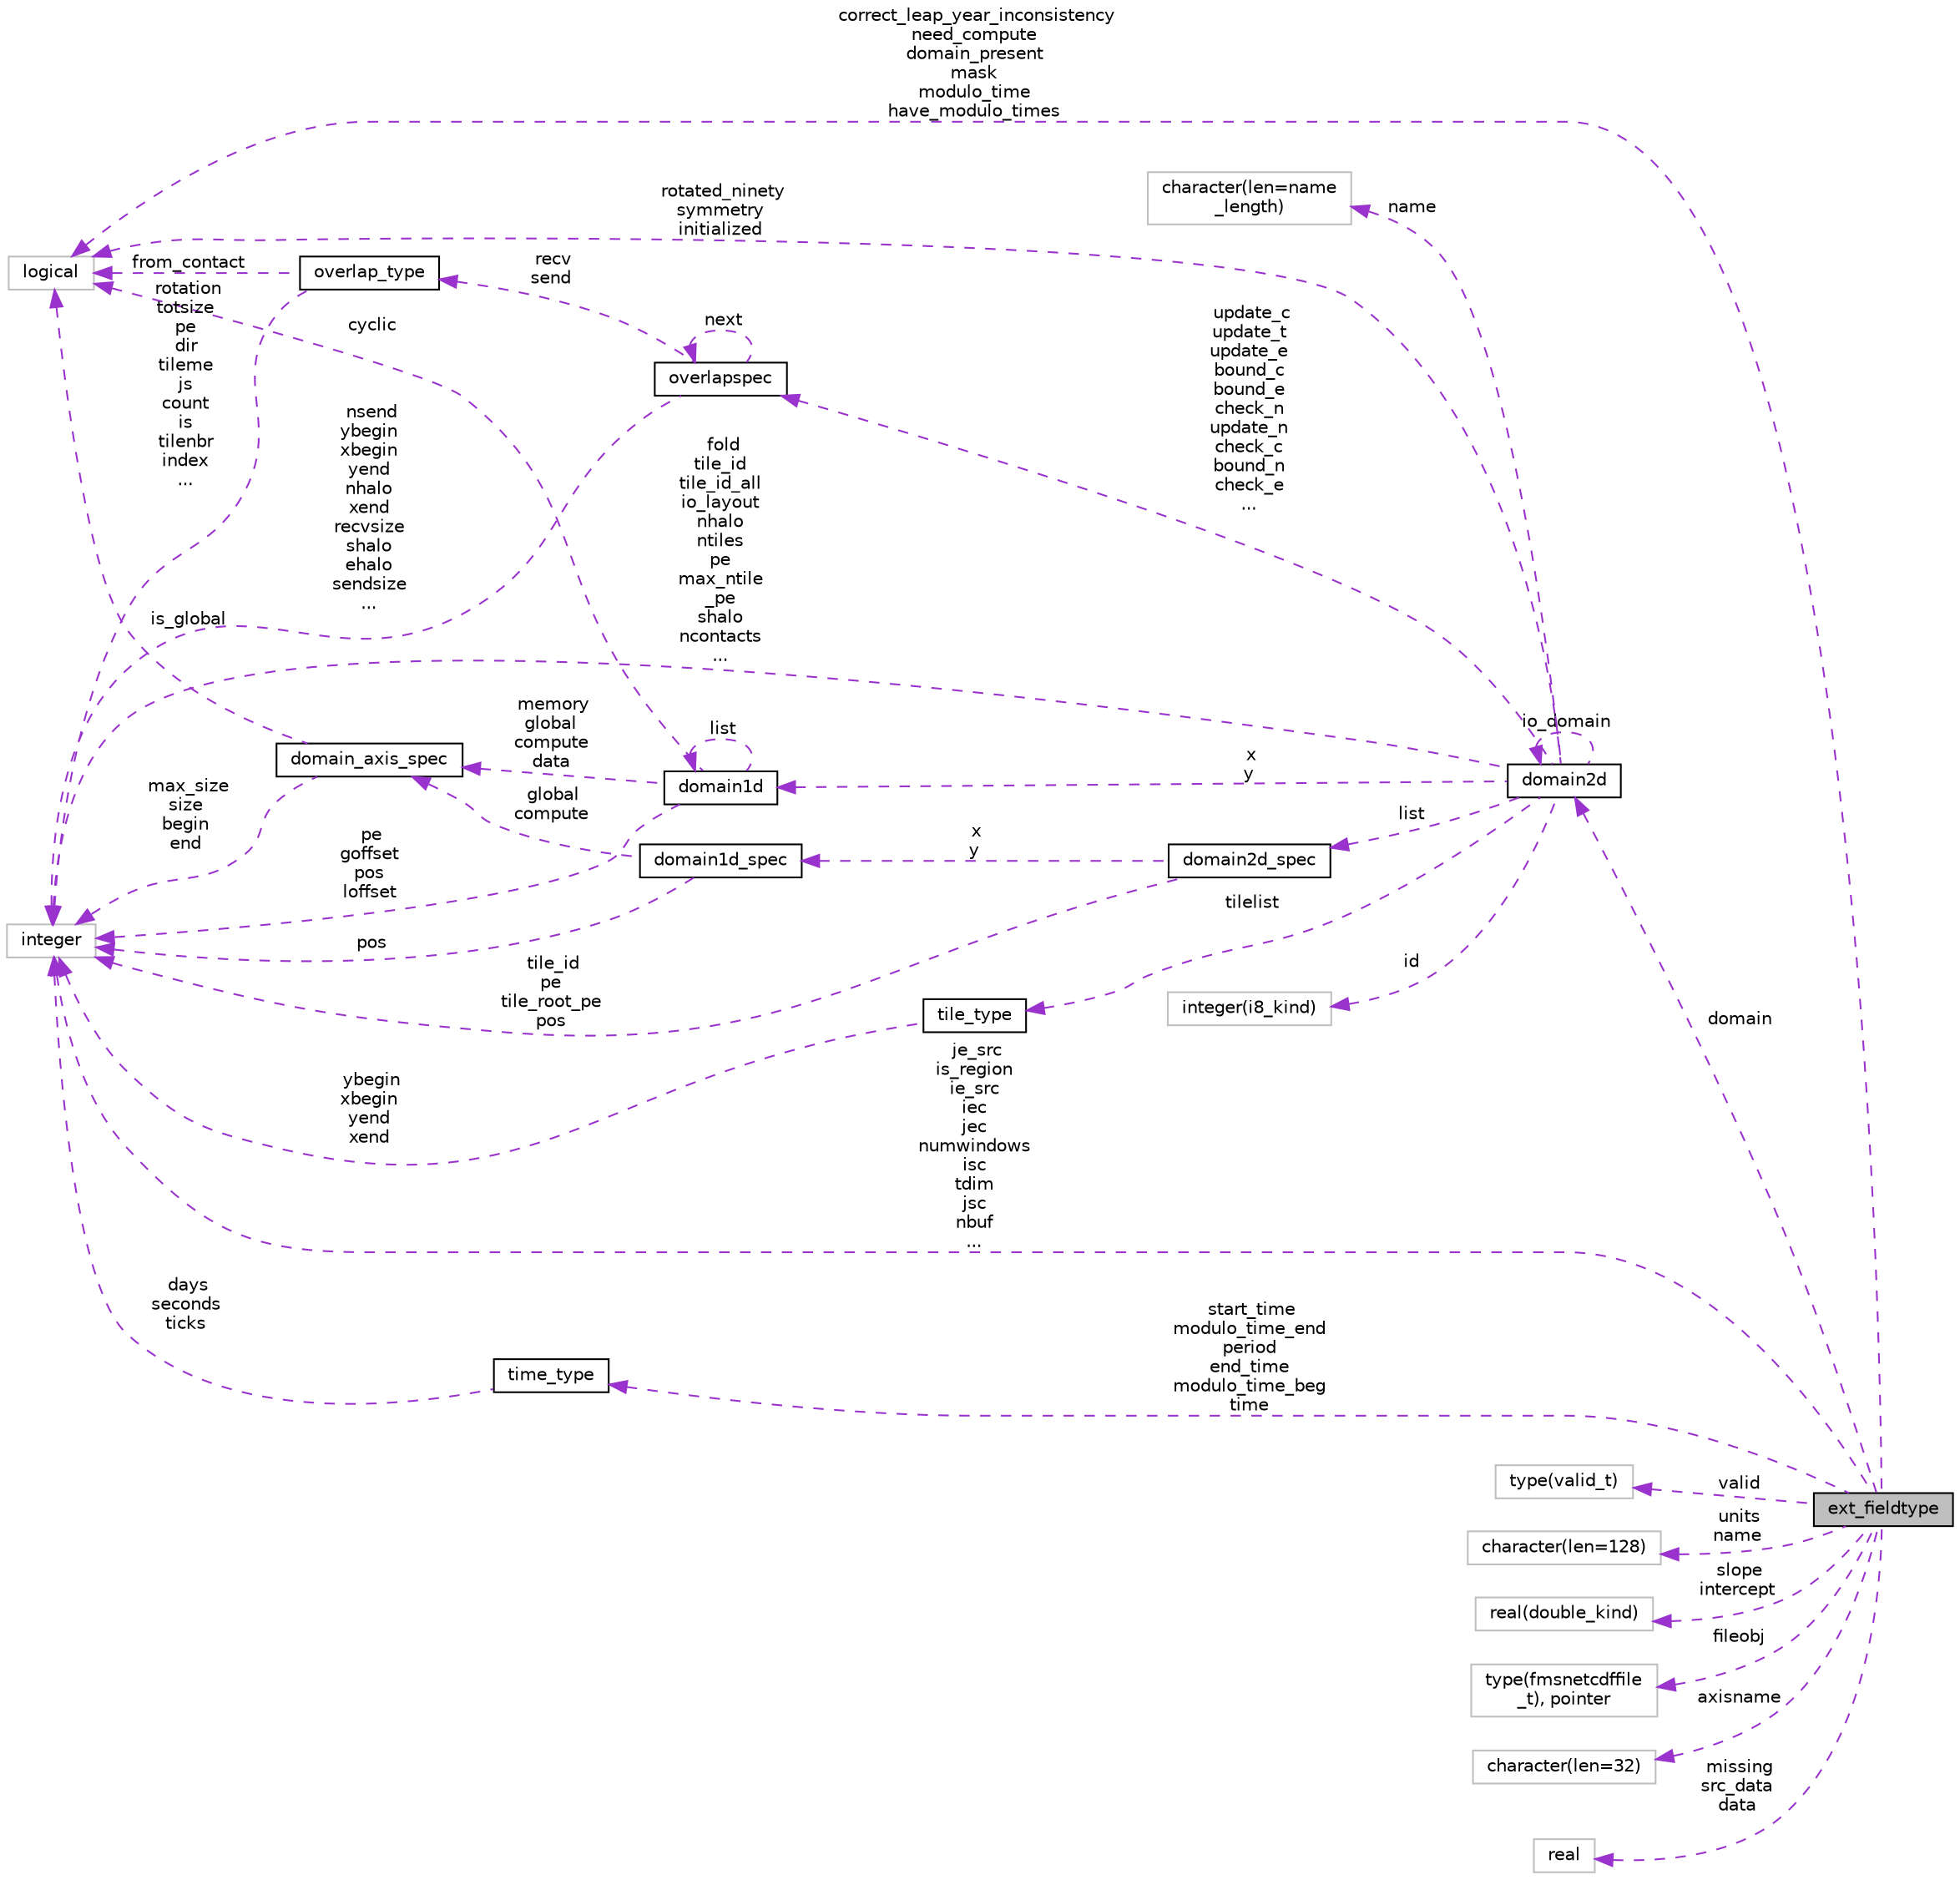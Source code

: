 digraph "ext_fieldtype"
{
 // INTERACTIVE_SVG=YES
 // LATEX_PDF_SIZE
  edge [fontname="Helvetica",fontsize="10",labelfontname="Helvetica",labelfontsize="10"];
  node [fontname="Helvetica",fontsize="10",shape=record];
  rankdir="LR";
  Node1 [label="ext_fieldtype",height=0.2,width=0.4,color="black", fillcolor="grey75", style="filled", fontcolor="black",tooltip="Represents external fields."];
  Node2 -> Node1 [dir="back",color="darkorchid3",fontsize="10",style="dashed",label=" correct_leap_year_inconsistency\nneed_compute\ndomain_present\nmask\nmodulo_time\nhave_modulo_times" ,fontname="Helvetica"];
  Node2 [label="logical",height=0.2,width=0.4,color="grey75", fillcolor="white", style="filled",tooltip=" "];
  Node3 -> Node1 [dir="back",color="darkorchid3",fontsize="10",style="dashed",label=" start_time\nmodulo_time_end\nperiod\nend_time\nmodulo_time_beg\ntime" ,fontname="Helvetica"];
  Node3 [label="time_type",height=0.2,width=0.4,color="black", fillcolor="white", style="filled",URL="$structtime__manager__mod_1_1time__type.html",tooltip="Type to represent amounts of time. Implemented as seconds and days to allow for larger intervals."];
  Node4 -> Node3 [dir="back",color="darkorchid3",fontsize="10",style="dashed",label=" days\nseconds\nticks" ,fontname="Helvetica"];
  Node4 [label="integer",height=0.2,width=0.4,color="grey75", fillcolor="white", style="filled",tooltip=" "];
  Node5 -> Node1 [dir="back",color="darkorchid3",fontsize="10",style="dashed",label=" domain" ,fontname="Helvetica"];
  Node5 [label="domain2d",height=0.2,width=0.4,color="black", fillcolor="white", style="filled",URL="$structmpp__domains__mod_1_1domain2d.html",tooltip="The domain2D type contains all the necessary information to define the global, compute and data domai..."];
  Node2 -> Node5 [dir="back",color="darkorchid3",fontsize="10",style="dashed",label=" rotated_ninety\nsymmetry\ninitialized" ,fontname="Helvetica"];
  Node6 -> Node5 [dir="back",color="darkorchid3",fontsize="10",style="dashed",label=" x\ny" ,fontname="Helvetica"];
  Node6 [label="domain1d",height=0.2,width=0.4,color="black", fillcolor="white", style="filled",URL="$structmpp__domains__mod_1_1domain1d.html",tooltip="One dimensional domain used to manage shared data access between pes."];
  Node2 -> Node6 [dir="back",color="darkorchid3",fontsize="10",style="dashed",label=" cyclic" ,fontname="Helvetica"];
  Node6 -> Node6 [dir="back",color="darkorchid3",fontsize="10",style="dashed",label=" list" ,fontname="Helvetica"];
  Node7 -> Node6 [dir="back",color="darkorchid3",fontsize="10",style="dashed",label=" memory\nglobal\ncompute\ndata" ,fontname="Helvetica"];
  Node7 [label="domain_axis_spec",height=0.2,width=0.4,color="black", fillcolor="white", style="filled",URL="$structmpp__domains__mod_1_1domain__axis__spec.html",tooltip="Used to specify index limits along an axis of a domain."];
  Node2 -> Node7 [dir="back",color="darkorchid3",fontsize="10",style="dashed",label=" is_global" ,fontname="Helvetica"];
  Node4 -> Node7 [dir="back",color="darkorchid3",fontsize="10",style="dashed",label=" max_size\nsize\nbegin\nend" ,fontname="Helvetica"];
  Node4 -> Node6 [dir="back",color="darkorchid3",fontsize="10",style="dashed",label=" pe\ngoffset\npos\nloffset" ,fontname="Helvetica"];
  Node8 -> Node5 [dir="back",color="darkorchid3",fontsize="10",style="dashed",label=" id" ,fontname="Helvetica"];
  Node8 [label="integer(i8_kind)",height=0.2,width=0.4,color="grey75", fillcolor="white", style="filled",tooltip=" "];
  Node5 -> Node5 [dir="back",color="darkorchid3",fontsize="10",style="dashed",label=" io_domain" ,fontname="Helvetica"];
  Node9 -> Node5 [dir="back",color="darkorchid3",fontsize="10",style="dashed",label=" update_c\nupdate_t\nupdate_e\nbound_c\nbound_e\ncheck_n\nupdate_n\ncheck_c\nbound_n\ncheck_e\n..." ,fontname="Helvetica"];
  Node9 [label="overlapspec",height=0.2,width=0.4,color="black", fillcolor="white", style="filled",URL="$structmpp__domains__mod_1_1overlapspec.html",tooltip="Private type for overlap specifications."];
  Node10 -> Node9 [dir="back",color="darkorchid3",fontsize="10",style="dashed",label=" recv\nsend" ,fontname="Helvetica"];
  Node10 [label="overlap_type",height=0.2,width=0.4,color="black", fillcolor="white", style="filled",URL="$structmpp__domains__mod_1_1overlap__type.html",tooltip="Type for overlapping data."];
  Node2 -> Node10 [dir="back",color="darkorchid3",fontsize="10",style="dashed",label=" from_contact" ,fontname="Helvetica"];
  Node4 -> Node10 [dir="back",color="darkorchid3",fontsize="10",style="dashed",label=" rotation\ntotsize\npe\ndir\ntileme\njs\ncount\nis\ntilenbr\nindex\n..." ,fontname="Helvetica"];
  Node9 -> Node9 [dir="back",color="darkorchid3",fontsize="10",style="dashed",label=" next" ,fontname="Helvetica"];
  Node4 -> Node9 [dir="back",color="darkorchid3",fontsize="10",style="dashed",label=" nsend\nybegin\nxbegin\nyend\nnhalo\nxend\nrecvsize\nshalo\nehalo\nsendsize\n..." ,fontname="Helvetica"];
  Node11 -> Node5 [dir="back",color="darkorchid3",fontsize="10",style="dashed",label=" list" ,fontname="Helvetica"];
  Node11 [label="domain2d_spec",height=0.2,width=0.4,color="black", fillcolor="white", style="filled",URL="$structmpp__domains__mod_1_1domain2d__spec.html",tooltip="Private type to specify multiple index limits and pe information for a 2D domain."];
  Node12 -> Node11 [dir="back",color="darkorchid3",fontsize="10",style="dashed",label=" x\ny" ,fontname="Helvetica"];
  Node12 [label="domain1d_spec",height=0.2,width=0.4,color="black", fillcolor="white", style="filled",URL="$structmpp__domains__mod_1_1domain1d__spec.html",tooltip="A private type used to specify index limits for a domain decomposition."];
  Node7 -> Node12 [dir="back",color="darkorchid3",fontsize="10",style="dashed",label=" global\ncompute" ,fontname="Helvetica"];
  Node4 -> Node12 [dir="back",color="darkorchid3",fontsize="10",style="dashed",label=" pos" ,fontname="Helvetica"];
  Node4 -> Node11 [dir="back",color="darkorchid3",fontsize="10",style="dashed",label=" tile_id\npe\ntile_root_pe\npos" ,fontname="Helvetica"];
  Node13 -> Node5 [dir="back",color="darkorchid3",fontsize="10",style="dashed",label=" tilelist" ,fontname="Helvetica"];
  Node13 [label="tile_type",height=0.2,width=0.4,color="black", fillcolor="white", style="filled",URL="$structmpp__domains__mod_1_1tile__type.html",tooltip="Upper and lower x and y bounds for a tile."];
  Node4 -> Node13 [dir="back",color="darkorchid3",fontsize="10",style="dashed",label=" ybegin\nxbegin\nyend\nxend" ,fontname="Helvetica"];
  Node4 -> Node5 [dir="back",color="darkorchid3",fontsize="10",style="dashed",label=" fold\ntile_id\ntile_id_all\nio_layout\nnhalo\nntiles\npe\nmax_ntile\l_pe\nshalo\nncontacts\n..." ,fontname="Helvetica"];
  Node14 -> Node5 [dir="back",color="darkorchid3",fontsize="10",style="dashed",label=" name" ,fontname="Helvetica"];
  Node14 [label="character(len=name\l_length)",height=0.2,width=0.4,color="grey75", fillcolor="white", style="filled",tooltip=" "];
  Node15 -> Node1 [dir="back",color="darkorchid3",fontsize="10",style="dashed",label=" valid" ,fontname="Helvetica"];
  Node15 [label="type(valid_t)",height=0.2,width=0.4,color="grey75", fillcolor="white", style="filled",tooltip=" "];
  Node16 -> Node1 [dir="back",color="darkorchid3",fontsize="10",style="dashed",label=" units\nname" ,fontname="Helvetica"];
  Node16 [label="character(len=128)",height=0.2,width=0.4,color="grey75", fillcolor="white", style="filled",tooltip=" "];
  Node17 -> Node1 [dir="back",color="darkorchid3",fontsize="10",style="dashed",label=" slope\nintercept" ,fontname="Helvetica"];
  Node17 [label="real(double_kind)",height=0.2,width=0.4,color="grey75", fillcolor="white", style="filled",tooltip=" "];
  Node18 -> Node1 [dir="back",color="darkorchid3",fontsize="10",style="dashed",label=" fileobj" ,fontname="Helvetica"];
  Node18 [label="type(fmsnetcdffile\l_t), pointer",height=0.2,width=0.4,color="grey75", fillcolor="white", style="filled",tooltip=" "];
  Node19 -> Node1 [dir="back",color="darkorchid3",fontsize="10",style="dashed",label=" axisname" ,fontname="Helvetica"];
  Node19 [label="character(len=32)",height=0.2,width=0.4,color="grey75", fillcolor="white", style="filled",tooltip=" "];
  Node20 -> Node1 [dir="back",color="darkorchid3",fontsize="10",style="dashed",label=" missing\nsrc_data\ndata" ,fontname="Helvetica"];
  Node20 [label="real",height=0.2,width=0.4,color="grey75", fillcolor="white", style="filled",tooltip=" "];
  Node4 -> Node1 [dir="back",color="darkorchid3",fontsize="10",style="dashed",label=" je_src\nis_region\nie_src\niec\njec\nnumwindows\nisc\ntdim\njsc\nnbuf\n..." ,fontname="Helvetica"];
}
